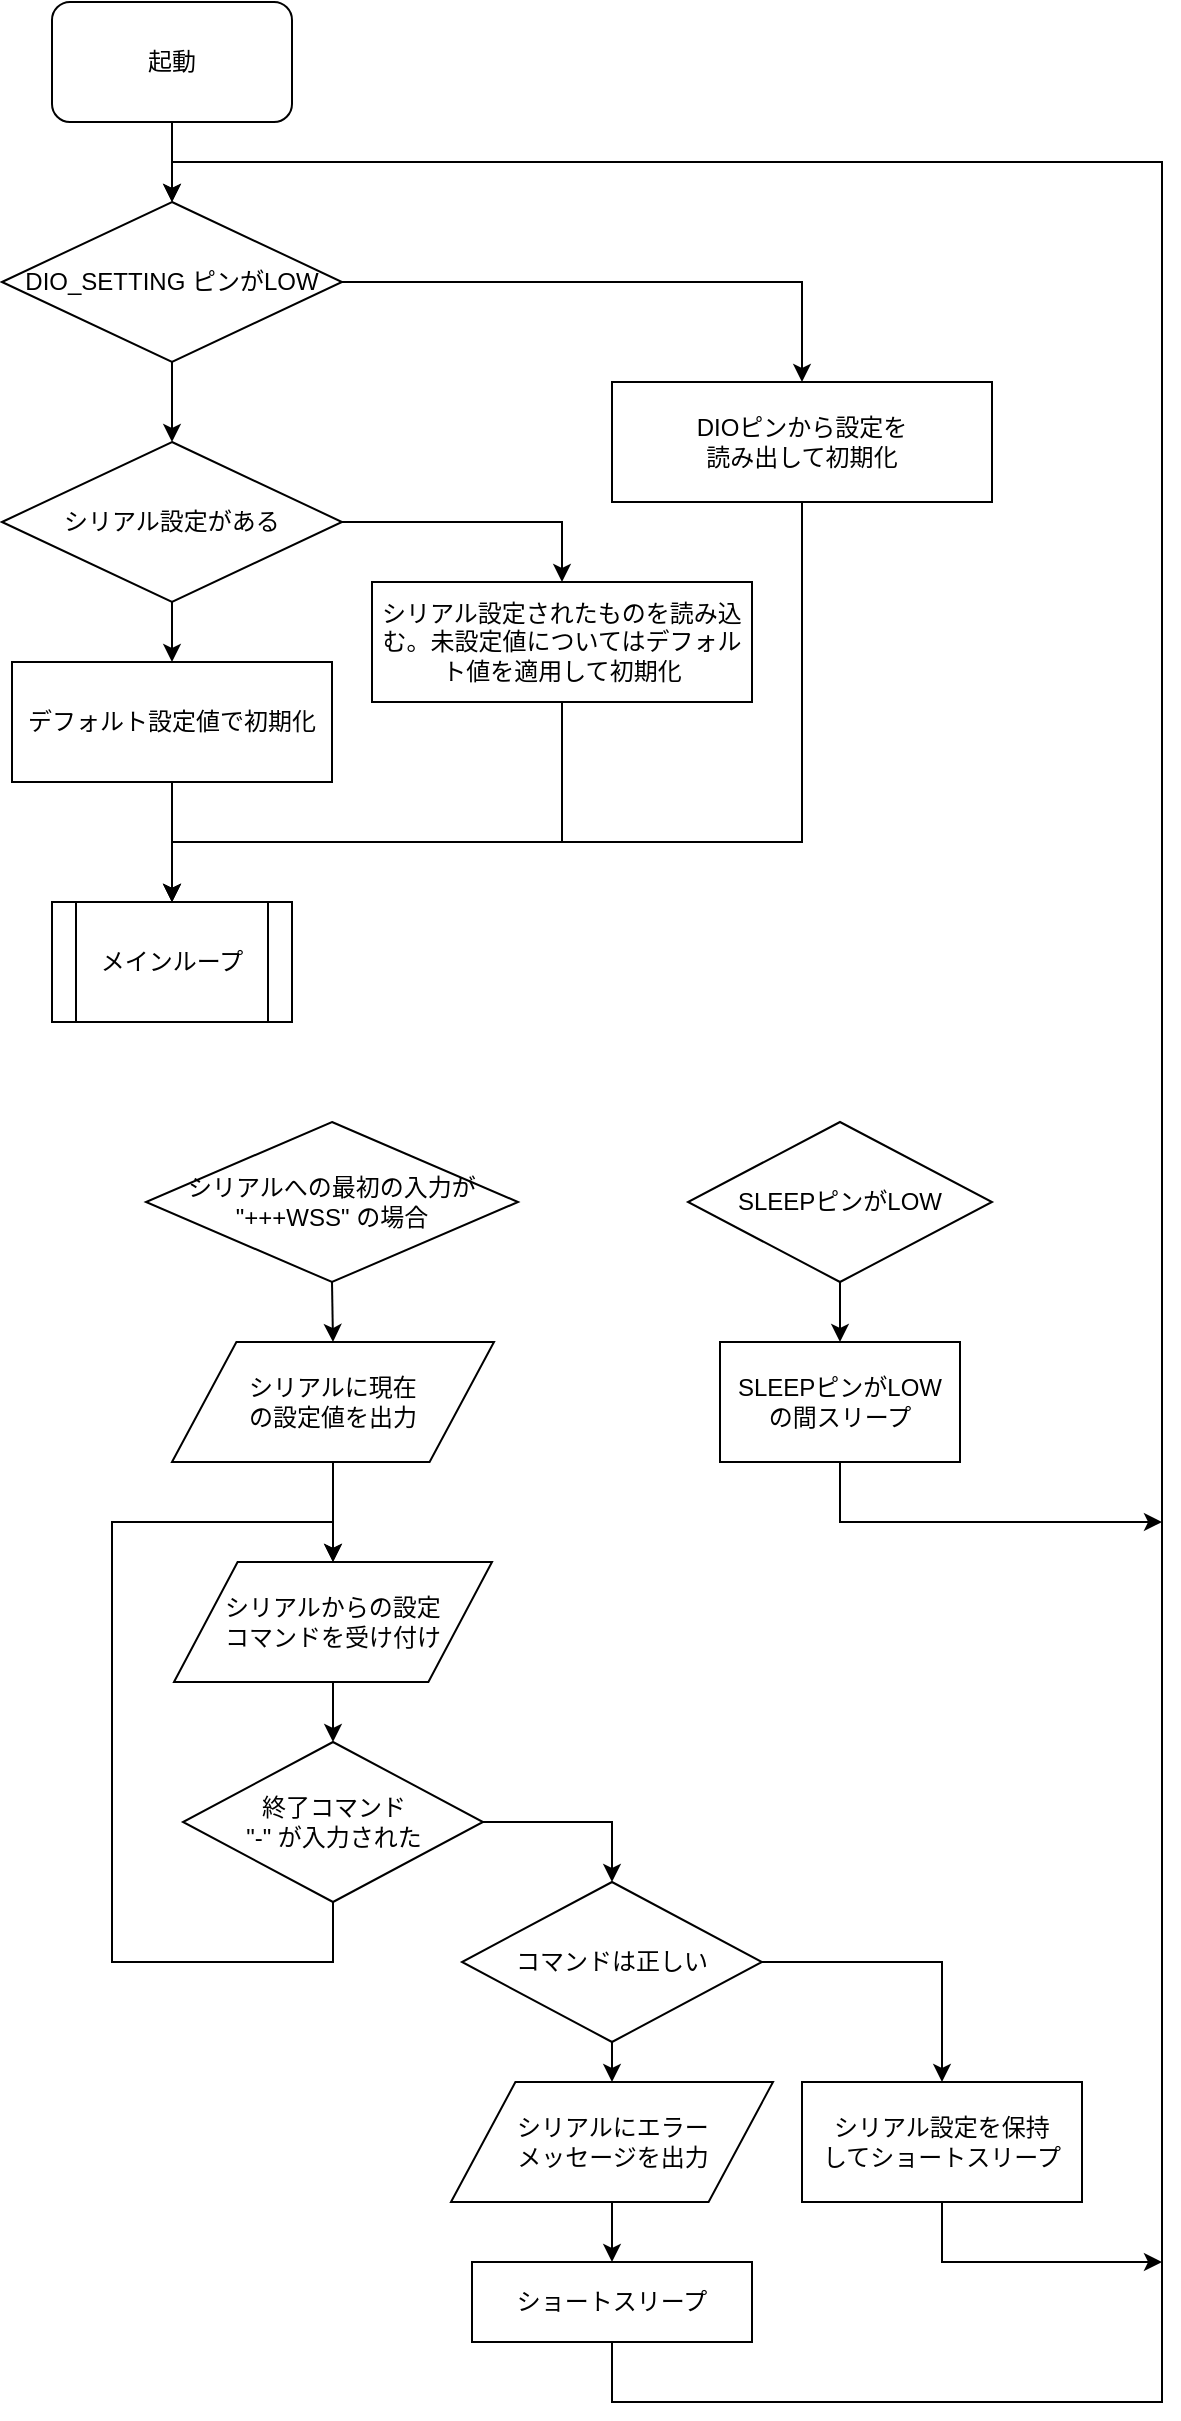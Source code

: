 <mxfile version="12.3.2" type="device" pages="1"><diagram id="IPwtlxEiiQqUGSeOr-D_" name="Page-1"><mxGraphModel dx="1600" dy="862" grid="1" gridSize="10" guides="1" tooltips="1" connect="1" arrows="1" fold="1" page="1" pageScale="1" pageWidth="827" pageHeight="1169" math="0" shadow="0"><root><mxCell id="0"/><mxCell id="1" parent="0"/><mxCell id="Pb4HpfUfc1kJB9tntOJy-8" style="edgeStyle=orthogonalEdgeStyle;rounded=0;orthogonalLoop=1;jettySize=auto;html=1;exitX=0.5;exitY=1;exitDx=0;exitDy=0;entryX=0.5;entryY=0;entryDx=0;entryDy=0;" edge="1" parent="1" source="Pb4HpfUfc1kJB9tntOJy-1" target="Pb4HpfUfc1kJB9tntOJy-2"><mxGeometry relative="1" as="geometry"/></mxCell><mxCell id="Pb4HpfUfc1kJB9tntOJy-1" value="起動" style="rounded=1;whiteSpace=wrap;html=1;" vertex="1" parent="1"><mxGeometry x="155" y="60" width="120" height="60" as="geometry"/></mxCell><mxCell id="Pb4HpfUfc1kJB9tntOJy-14" style="edgeStyle=orthogonalEdgeStyle;rounded=0;orthogonalLoop=1;jettySize=auto;html=1;exitX=1;exitY=0.5;exitDx=0;exitDy=0;entryX=0.5;entryY=0;entryDx=0;entryDy=0;" edge="1" parent="1" source="Pb4HpfUfc1kJB9tntOJy-2" target="Pb4HpfUfc1kJB9tntOJy-3"><mxGeometry relative="1" as="geometry"/></mxCell><mxCell id="Pb4HpfUfc1kJB9tntOJy-27" style="edgeStyle=orthogonalEdgeStyle;rounded=0;orthogonalLoop=1;jettySize=auto;html=1;exitX=0.5;exitY=1;exitDx=0;exitDy=0;entryX=0.5;entryY=0;entryDx=0;entryDy=0;" edge="1" parent="1" source="Pb4HpfUfc1kJB9tntOJy-2" target="Pb4HpfUfc1kJB9tntOJy-4"><mxGeometry relative="1" as="geometry"/></mxCell><mxCell id="Pb4HpfUfc1kJB9tntOJy-2" value="DIO_SETTING ピンがLOW" style="rhombus;whiteSpace=wrap;html=1;" vertex="1" parent="1"><mxGeometry x="130" y="160" width="170" height="80" as="geometry"/></mxCell><mxCell id="Pb4HpfUfc1kJB9tntOJy-15" style="edgeStyle=orthogonalEdgeStyle;rounded=0;orthogonalLoop=1;jettySize=auto;html=1;exitX=0.5;exitY=1;exitDx=0;exitDy=0;entryX=0.5;entryY=0;entryDx=0;entryDy=0;" edge="1" parent="1" source="Pb4HpfUfc1kJB9tntOJy-3"><mxGeometry relative="1" as="geometry"><mxPoint x="215" y="510" as="targetPoint"/><Array as="points"><mxPoint x="530" y="480"/><mxPoint x="215" y="480"/></Array></mxGeometry></mxCell><mxCell id="Pb4HpfUfc1kJB9tntOJy-3" value="DIOピンから設定を&lt;br&gt;読み出して初期化" style="rounded=0;whiteSpace=wrap;html=1;" vertex="1" parent="1"><mxGeometry x="435" y="250" width="190" height="60" as="geometry"/></mxCell><mxCell id="Pb4HpfUfc1kJB9tntOJy-12" style="edgeStyle=orthogonalEdgeStyle;rounded=0;orthogonalLoop=1;jettySize=auto;html=1;exitX=1;exitY=0.5;exitDx=0;exitDy=0;entryX=0.5;entryY=0;entryDx=0;entryDy=0;" edge="1" parent="1" source="Pb4HpfUfc1kJB9tntOJy-4" target="Pb4HpfUfc1kJB9tntOJy-6"><mxGeometry relative="1" as="geometry"/></mxCell><mxCell id="Pb4HpfUfc1kJB9tntOJy-28" style="edgeStyle=orthogonalEdgeStyle;rounded=0;orthogonalLoop=1;jettySize=auto;html=1;exitX=0.5;exitY=1;exitDx=0;exitDy=0;entryX=0.5;entryY=0;entryDx=0;entryDy=0;" edge="1" parent="1" source="Pb4HpfUfc1kJB9tntOJy-4" target="Pb4HpfUfc1kJB9tntOJy-5"><mxGeometry relative="1" as="geometry"/></mxCell><mxCell id="Pb4HpfUfc1kJB9tntOJy-4" value="シリアル設定がある" style="rhombus;whiteSpace=wrap;html=1;" vertex="1" parent="1"><mxGeometry x="130" y="280" width="170" height="80" as="geometry"/></mxCell><mxCell id="Pb4HpfUfc1kJB9tntOJy-29" style="edgeStyle=orthogonalEdgeStyle;rounded=0;orthogonalLoop=1;jettySize=auto;html=1;exitX=0.5;exitY=1;exitDx=0;exitDy=0;entryX=0.5;entryY=0;entryDx=0;entryDy=0;" edge="1" parent="1" source="Pb4HpfUfc1kJB9tntOJy-5"><mxGeometry relative="1" as="geometry"><mxPoint x="215" y="510" as="targetPoint"/></mxGeometry></mxCell><mxCell id="Pb4HpfUfc1kJB9tntOJy-5" value="デフォルト設定値で初期化" style="rounded=0;whiteSpace=wrap;html=1;" vertex="1" parent="1"><mxGeometry x="135" y="390" width="160" height="60" as="geometry"/></mxCell><mxCell id="Pb4HpfUfc1kJB9tntOJy-13" style="edgeStyle=orthogonalEdgeStyle;rounded=0;orthogonalLoop=1;jettySize=auto;html=1;exitX=0.5;exitY=1;exitDx=0;exitDy=0;entryX=0.5;entryY=0;entryDx=0;entryDy=0;" edge="1" parent="1" source="Pb4HpfUfc1kJB9tntOJy-6"><mxGeometry relative="1" as="geometry"><mxPoint x="215" y="510" as="targetPoint"/><Array as="points"><mxPoint x="410" y="480"/><mxPoint x="215" y="480"/></Array></mxGeometry></mxCell><mxCell id="Pb4HpfUfc1kJB9tntOJy-6" value="シリアル設定されたものを読み込む。未設定値についてはデフォルト値を適用して初期化" style="rounded=0;whiteSpace=wrap;html=1;" vertex="1" parent="1"><mxGeometry x="315" y="350" width="190" height="60" as="geometry"/></mxCell><mxCell id="Pb4HpfUfc1kJB9tntOJy-53" value="メインループ" style="shape=process;whiteSpace=wrap;html=1;backgroundOutline=1;" vertex="1" parent="1"><mxGeometry x="155" y="510" width="120" height="60" as="geometry"/></mxCell><mxCell id="Pb4HpfUfc1kJB9tntOJy-57" style="edgeStyle=orthogonalEdgeStyle;rounded=0;orthogonalLoop=1;jettySize=auto;html=1;exitX=0.5;exitY=1;exitDx=0;exitDy=0;entryX=0.5;entryY=0;entryDx=0;entryDy=0;" edge="1" parent="1" source="Pb4HpfUfc1kJB9tntOJy-54" target="Pb4HpfUfc1kJB9tntOJy-55"><mxGeometry relative="1" as="geometry"/></mxCell><mxCell id="Pb4HpfUfc1kJB9tntOJy-54" value="SLEEPピンがLOW" style="rhombus;whiteSpace=wrap;html=1;" vertex="1" parent="1"><mxGeometry x="473" y="620" width="152" height="80" as="geometry"/></mxCell><mxCell id="Pb4HpfUfc1kJB9tntOJy-80" style="edgeStyle=orthogonalEdgeStyle;rounded=0;orthogonalLoop=1;jettySize=auto;html=1;exitX=0.5;exitY=1;exitDx=0;exitDy=0;" edge="1" parent="1" source="Pb4HpfUfc1kJB9tntOJy-55"><mxGeometry relative="1" as="geometry"><mxPoint x="710" y="820" as="targetPoint"/><Array as="points"><mxPoint x="549" y="820"/><mxPoint x="710" y="820"/></Array></mxGeometry></mxCell><mxCell id="Pb4HpfUfc1kJB9tntOJy-55" value="SLEEPピンがLOW&lt;br&gt;の間スリープ" style="rounded=0;whiteSpace=wrap;html=1;" vertex="1" parent="1"><mxGeometry x="489" y="730" width="120" height="60" as="geometry"/></mxCell><mxCell id="Pb4HpfUfc1kJB9tntOJy-62" style="edgeStyle=orthogonalEdgeStyle;rounded=0;orthogonalLoop=1;jettySize=auto;html=1;exitX=0.5;exitY=1;exitDx=0;exitDy=0;entryX=0.5;entryY=0;entryDx=0;entryDy=0;" edge="1" parent="1" source="Pb4HpfUfc1kJB9tntOJy-59" target="Pb4HpfUfc1kJB9tntOJy-61"><mxGeometry relative="1" as="geometry"/></mxCell><mxCell id="Pb4HpfUfc1kJB9tntOJy-59" value="シリアルへの最初の入力が&lt;br&gt;&quot;+++WSS&quot; の場合" style="rhombus;whiteSpace=wrap;html=1;" vertex="1" parent="1"><mxGeometry x="202" y="620" width="186" height="80" as="geometry"/></mxCell><mxCell id="Pb4HpfUfc1kJB9tntOJy-65" style="edgeStyle=orthogonalEdgeStyle;rounded=0;orthogonalLoop=1;jettySize=auto;html=1;exitX=0.5;exitY=1;exitDx=0;exitDy=0;entryX=0.5;entryY=0;entryDx=0;entryDy=0;" edge="1" parent="1" source="Pb4HpfUfc1kJB9tntOJy-61" target="Pb4HpfUfc1kJB9tntOJy-63"><mxGeometry relative="1" as="geometry"/></mxCell><mxCell id="Pb4HpfUfc1kJB9tntOJy-61" value="シリアルに現在&lt;br&gt;の設定値を出力" style="shape=parallelogram;perimeter=parallelogramPerimeter;whiteSpace=wrap;html=1;" vertex="1" parent="1"><mxGeometry x="215" y="730" width="161" height="60" as="geometry"/></mxCell><mxCell id="Pb4HpfUfc1kJB9tntOJy-66" style="edgeStyle=orthogonalEdgeStyle;rounded=0;orthogonalLoop=1;jettySize=auto;html=1;exitX=0.5;exitY=1;exitDx=0;exitDy=0;entryX=0.5;entryY=0;entryDx=0;entryDy=0;" edge="1" parent="1" source="Pb4HpfUfc1kJB9tntOJy-63" target="Pb4HpfUfc1kJB9tntOJy-64"><mxGeometry relative="1" as="geometry"/></mxCell><mxCell id="Pb4HpfUfc1kJB9tntOJy-63" value="シリアルからの設定&lt;br&gt;コマンドを受け付け" style="shape=parallelogram;perimeter=parallelogramPerimeter;whiteSpace=wrap;html=1;" vertex="1" parent="1"><mxGeometry x="216" y="840" width="159" height="60" as="geometry"/></mxCell><mxCell id="Pb4HpfUfc1kJB9tntOJy-67" style="edgeStyle=orthogonalEdgeStyle;rounded=0;orthogonalLoop=1;jettySize=auto;html=1;exitX=0.5;exitY=1;exitDx=0;exitDy=0;entryX=0.5;entryY=0;entryDx=0;entryDy=0;" edge="1" parent="1" source="Pb4HpfUfc1kJB9tntOJy-64" target="Pb4HpfUfc1kJB9tntOJy-63"><mxGeometry relative="1" as="geometry"><Array as="points"><mxPoint x="296" y="1040"/><mxPoint x="185" y="1040"/><mxPoint x="185" y="820"/><mxPoint x="296" y="820"/></Array></mxGeometry></mxCell><mxCell id="Pb4HpfUfc1kJB9tntOJy-70" style="edgeStyle=orthogonalEdgeStyle;rounded=0;orthogonalLoop=1;jettySize=auto;html=1;exitX=1;exitY=0.5;exitDx=0;exitDy=0;entryX=0.5;entryY=0;entryDx=0;entryDy=0;" edge="1" parent="1" source="Pb4HpfUfc1kJB9tntOJy-64" target="Pb4HpfUfc1kJB9tntOJy-69"><mxGeometry relative="1" as="geometry"/></mxCell><mxCell id="Pb4HpfUfc1kJB9tntOJy-64" value="終了コマンド&lt;br&gt;&quot;-&quot; が入力された" style="rhombus;whiteSpace=wrap;html=1;" vertex="1" parent="1"><mxGeometry x="220.5" y="930" width="150" height="80" as="geometry"/></mxCell><mxCell id="Pb4HpfUfc1kJB9tntOJy-73" style="edgeStyle=orthogonalEdgeStyle;rounded=0;orthogonalLoop=1;jettySize=auto;html=1;exitX=0.5;exitY=1;exitDx=0;exitDy=0;entryX=0.5;entryY=0;entryDx=0;entryDy=0;" edge="1" parent="1" source="Pb4HpfUfc1kJB9tntOJy-69" target="Pb4HpfUfc1kJB9tntOJy-72"><mxGeometry relative="1" as="geometry"/></mxCell><mxCell id="Pb4HpfUfc1kJB9tntOJy-77" style="edgeStyle=orthogonalEdgeStyle;rounded=0;orthogonalLoop=1;jettySize=auto;html=1;exitX=1;exitY=0.5;exitDx=0;exitDy=0;entryX=0.5;entryY=0;entryDx=0;entryDy=0;" edge="1" parent="1" source="Pb4HpfUfc1kJB9tntOJy-69" target="Pb4HpfUfc1kJB9tntOJy-76"><mxGeometry relative="1" as="geometry"/></mxCell><mxCell id="Pb4HpfUfc1kJB9tntOJy-69" value="コマンドは正しい" style="rhombus;whiteSpace=wrap;html=1;" vertex="1" parent="1"><mxGeometry x="360" y="1000" width="150" height="80" as="geometry"/></mxCell><mxCell id="Pb4HpfUfc1kJB9tntOJy-75" style="edgeStyle=orthogonalEdgeStyle;rounded=0;orthogonalLoop=1;jettySize=auto;html=1;exitX=0.5;exitY=1;exitDx=0;exitDy=0;entryX=0.5;entryY=0;entryDx=0;entryDy=0;" edge="1" parent="1" source="Pb4HpfUfc1kJB9tntOJy-72"><mxGeometry relative="1" as="geometry"><mxPoint x="435" y="1190" as="targetPoint"/></mxGeometry></mxCell><mxCell id="Pb4HpfUfc1kJB9tntOJy-72" value="シリアルにエラー&lt;br&gt;メッセージを出力" style="shape=parallelogram;perimeter=parallelogramPerimeter;whiteSpace=wrap;html=1;" vertex="1" parent="1"><mxGeometry x="354.5" y="1100" width="161" height="60" as="geometry"/></mxCell><mxCell id="Pb4HpfUfc1kJB9tntOJy-81" style="edgeStyle=orthogonalEdgeStyle;rounded=0;orthogonalLoop=1;jettySize=auto;html=1;exitX=0.5;exitY=1;exitDx=0;exitDy=0;" edge="1" parent="1" source="Pb4HpfUfc1kJB9tntOJy-76"><mxGeometry relative="1" as="geometry"><mxPoint x="710" y="1190" as="targetPoint"/><Array as="points"><mxPoint x="600" y="1190"/></Array></mxGeometry></mxCell><mxCell id="Pb4HpfUfc1kJB9tntOJy-76" value="シリアル設定を保持&lt;br&gt;してショートスリープ" style="rounded=0;whiteSpace=wrap;html=1;" vertex="1" parent="1"><mxGeometry x="530" y="1100" width="140" height="60" as="geometry"/></mxCell><mxCell id="Pb4HpfUfc1kJB9tntOJy-79" style="edgeStyle=orthogonalEdgeStyle;rounded=0;orthogonalLoop=1;jettySize=auto;html=1;exitX=0.5;exitY=1;exitDx=0;exitDy=0;entryX=0.5;entryY=0;entryDx=0;entryDy=0;" edge="1" parent="1" source="Pb4HpfUfc1kJB9tntOJy-78" target="Pb4HpfUfc1kJB9tntOJy-2"><mxGeometry relative="1" as="geometry"><Array as="points"><mxPoint x="435" y="1260"/><mxPoint x="710" y="1260"/><mxPoint x="710" y="140"/><mxPoint x="215" y="140"/></Array></mxGeometry></mxCell><mxCell id="Pb4HpfUfc1kJB9tntOJy-78" value="ショートスリープ" style="rounded=0;whiteSpace=wrap;html=1;" vertex="1" parent="1"><mxGeometry x="365" y="1190" width="140" height="40" as="geometry"/></mxCell></root></mxGraphModel></diagram></mxfile>